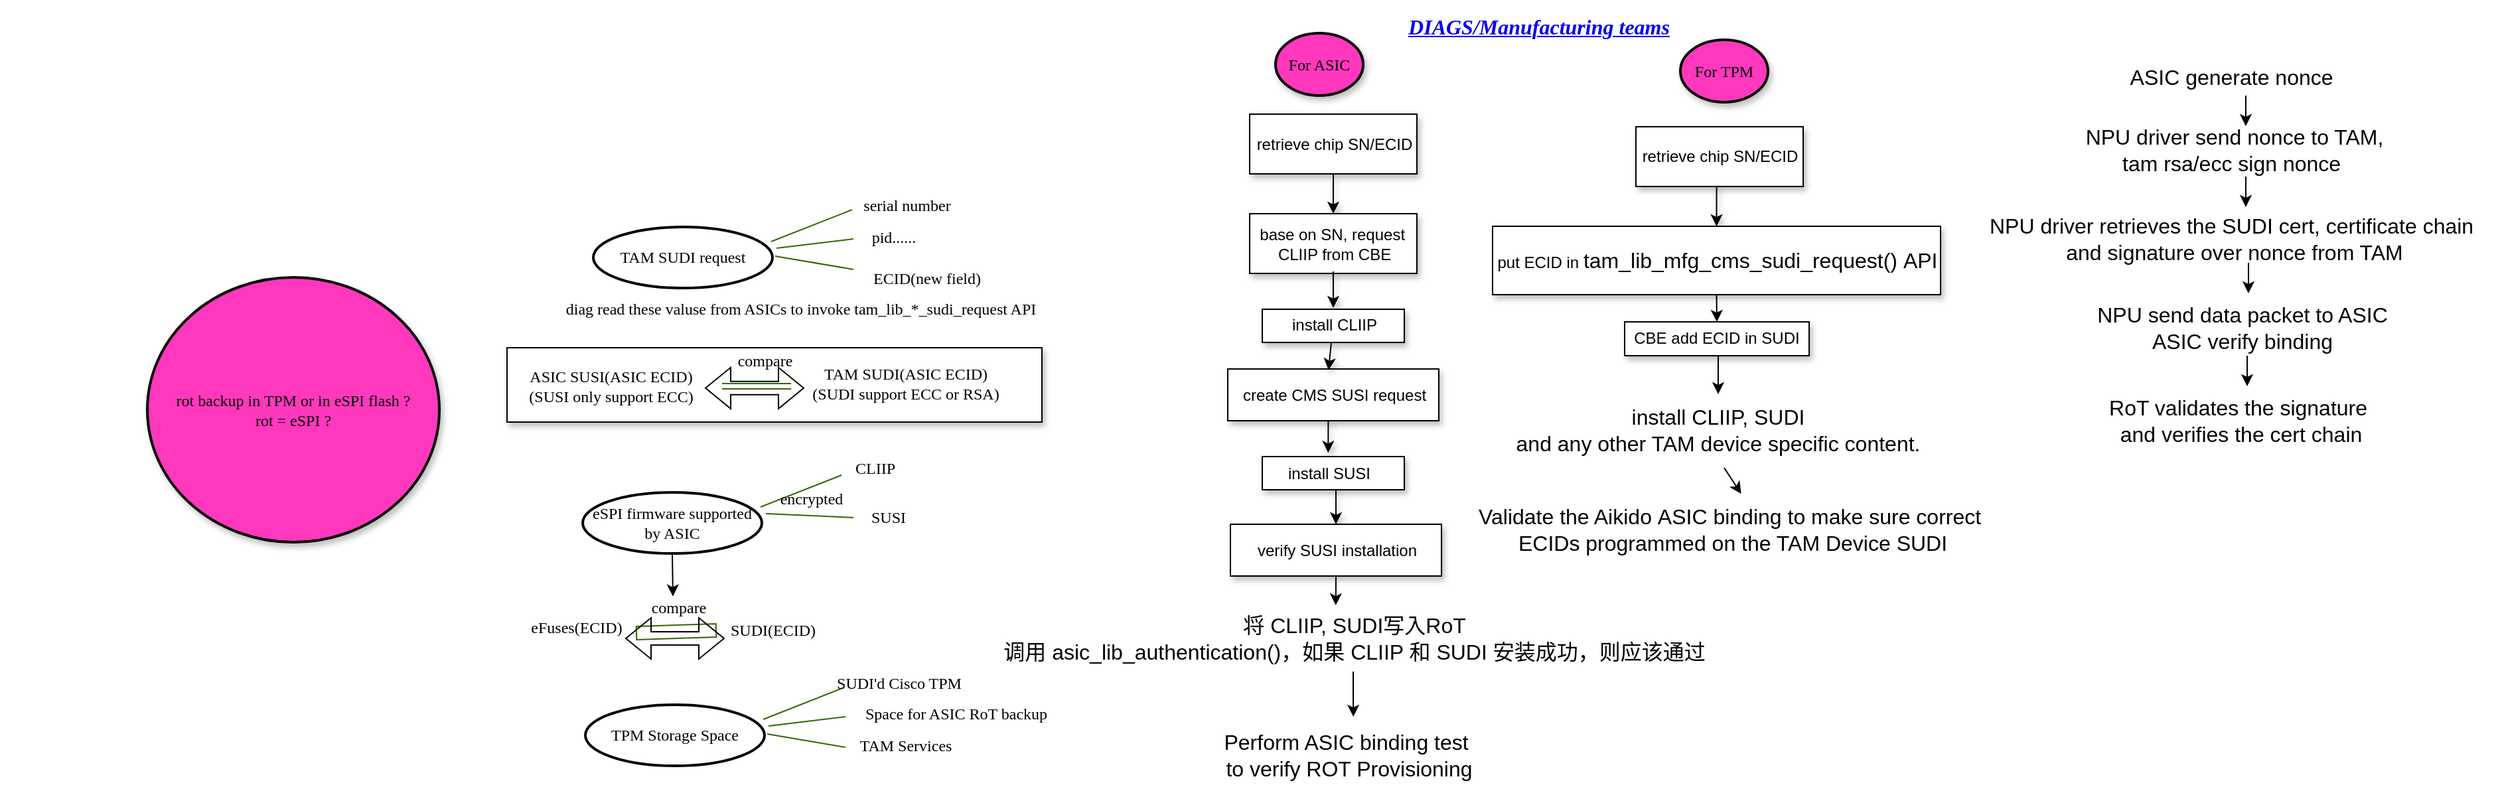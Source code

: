 <mxfile border="50" scale="3" compressed="false" locked="false" version="24.7.1" type="github">
  <diagram name="Blank" id="YmL12bMKpDGza6XwsDPr">
    <mxGraphModel dx="2479" dy="954" grid="0" gridSize="10" guides="1" tooltips="1" connect="1" arrows="1" fold="1" page="0" pageScale="1" pageWidth="827" pageHeight="1169" background="none" math="1" shadow="0">
      <root>
        <mxCell id="X5NqExCQtvZxIxQ7pmgY-0" />
        <mxCell id="1" parent="X5NqExCQtvZxIxQ7pmgY-0" />
        <mxCell id="aTX_-ej4Rg6P1lHDBfTl-43" value="" style="whiteSpace=wrap;html=1;shadow=1;" parent="1" vertex="1">
          <mxGeometry x="-532" y="214" width="403" height="56" as="geometry" />
        </mxCell>
        <mxCell id="aTX_-ej4Rg6P1lHDBfTl-1" value="&lt;font face=&quot;Comic Sans MS&quot;&gt;TAM SUDI request&lt;/font&gt;" style="ellipse;whiteSpace=wrap;html=1;align=center;container=1;recursiveResize=0;treeFolding=1;strokeWidth=2;" parent="1" vertex="1">
          <mxGeometry x="-467" y="123" width="135" height="46" as="geometry" />
        </mxCell>
        <mxCell id="aTX_-ej4Rg6P1lHDBfTl-12" value="" style="startArrow=none;endArrow=none;segment=10;strokeColor=#336600;rounded=0;fontSize=12;startSize=8;endSize=8;" parent="1" edge="1">
          <mxGeometry relative="1" as="geometry">
            <mxPoint x="-272" y="110" as="sourcePoint" />
            <mxPoint x="-333" y="134" as="targetPoint" />
          </mxGeometry>
        </mxCell>
        <mxCell id="aTX_-ej4Rg6P1lHDBfTl-13" value="serial number" style="text;html=1;resizable=0;points=[];align=center;verticalAlign=middle;labelBackgroundColor=none;fontFamily=Comic Sans MS;rotation=0;" parent="aTX_-ej4Rg6P1lHDBfTl-12" vertex="1" connectable="0">
          <mxGeometry x="0.257" relative="1" as="geometry">
            <mxPoint x="79" y="-18" as="offset" />
          </mxGeometry>
        </mxCell>
        <mxCell id="aTX_-ej4Rg6P1lHDBfTl-18" value="" style="startArrow=none;endArrow=none;segment=10;strokeColor=#336600;rounded=0;fontSize=12;startSize=8;endSize=8;" parent="1" edge="1">
          <mxGeometry relative="1" as="geometry">
            <mxPoint x="-271" y="132" as="sourcePoint" />
            <mxPoint x="-329" y="139" as="targetPoint" />
          </mxGeometry>
        </mxCell>
        <mxCell id="aTX_-ej4Rg6P1lHDBfTl-19" value="pid......" style="text;html=1;resizable=0;points=[];align=center;verticalAlign=middle;labelBackgroundColor=none;fontFamily=Comic Sans MS;rotation=0;" parent="aTX_-ej4Rg6P1lHDBfTl-18" vertex="1" connectable="0">
          <mxGeometry x="0.257" relative="1" as="geometry">
            <mxPoint x="66" y="-6" as="offset" />
          </mxGeometry>
        </mxCell>
        <mxCell id="aTX_-ej4Rg6P1lHDBfTl-20" value="" style="startArrow=none;endArrow=none;segment=10;strokeColor=#336600;rounded=0;fontSize=12;startSize=8;endSize=8;" parent="1" edge="1">
          <mxGeometry relative="1" as="geometry">
            <mxPoint x="-271" y="155" as="sourcePoint" />
            <mxPoint x="-330" y="145" as="targetPoint" />
          </mxGeometry>
        </mxCell>
        <mxCell id="aTX_-ej4Rg6P1lHDBfTl-21" value="diag read these valuse from ASICs to invoke tam_lib_*_sudi_request API" style="text;html=1;resizable=0;points=[];align=center;verticalAlign=middle;labelBackgroundColor=none;fontFamily=Comic Sans MS;rotation=0;" parent="aTX_-ej4Rg6P1lHDBfTl-20" vertex="1" connectable="0">
          <mxGeometry x="0.257" relative="1" as="geometry">
            <mxPoint x="-3" y="36" as="offset" />
          </mxGeometry>
        </mxCell>
        <mxCell id="aTX_-ej4Rg6P1lHDBfTl-22" value="ECID(new field)" style="text;html=1;resizable=0;points=[];align=center;verticalAlign=middle;labelBackgroundColor=none;fontFamily=Comic Sans MS;rotation=0;" parent="1" vertex="1" connectable="0">
          <mxGeometry x="-216.466" y="161.65" as="geometry" />
        </mxCell>
        <mxCell id="aTX_-ej4Rg6P1lHDBfTl-23" value="" style="startArrow=none;endArrow=none;segment=10;strokeColor=#336600;rounded=0;fontSize=12;shape=link;" parent="1" edge="1">
          <mxGeometry relative="1" as="geometry">
            <mxPoint x="-318" y="243" as="sourcePoint" />
            <mxPoint x="-370" y="243" as="targetPoint" />
          </mxGeometry>
        </mxCell>
        <mxCell id="aTX_-ej4Rg6P1lHDBfTl-24" value="TAM SUDI(ASIC ECID)&lt;div&gt;(SUDI support ECC or RSA)&lt;/div&gt;" style="text;html=1;resizable=0;points=[];align=center;verticalAlign=middle;labelBackgroundColor=none;fontFamily=Comic Sans MS;rotation=0;" parent="aTX_-ej4Rg6P1lHDBfTl-23" vertex="1" connectable="0">
          <mxGeometry x="0.257" relative="1" as="geometry">
            <mxPoint x="118" y="-2" as="offset" />
          </mxGeometry>
        </mxCell>
        <mxCell id="aTX_-ej4Rg6P1lHDBfTl-25" value="ASIC SUSI(ASIC ECID)&lt;div&gt;(SUSI only support ECC)&lt;/div&gt;" style="text;html=1;resizable=0;points=[];align=center;verticalAlign=middle;labelBackgroundColor=none;fontFamily=Comic Sans MS;rotation=0;" parent="aTX_-ej4Rg6P1lHDBfTl-23" vertex="1" connectable="0">
          <mxGeometry x="0.257" relative="1" as="geometry">
            <mxPoint x="-104" as="offset" />
          </mxGeometry>
        </mxCell>
        <mxCell id="aTX_-ej4Rg6P1lHDBfTl-26" value="compare" style="text;html=1;resizable=0;points=[];align=center;verticalAlign=middle;labelBackgroundColor=none;fontFamily=Comic Sans MS;rotation=0;" parent="1" vertex="1" connectable="0">
          <mxGeometry x="-243.0" y="246.995" as="geometry">
            <mxPoint x="-95" y="-23" as="offset" />
          </mxGeometry>
        </mxCell>
        <mxCell id="aTX_-ej4Rg6P1lHDBfTl-39" style="edgeStyle=orthogonalEdgeStyle;rounded=0;orthogonalLoop=1;jettySize=auto;html=1;exitX=0.5;exitY=1;exitDx=0;exitDy=0;" parent="1" source="aTX_-ej4Rg6P1lHDBfTl-27" edge="1">
          <mxGeometry relative="1" as="geometry">
            <mxPoint x="-407" y="401.333" as="targetPoint" />
          </mxGeometry>
        </mxCell>
        <mxCell id="aTX_-ej4Rg6P1lHDBfTl-27" value="&lt;font face=&quot;Comic Sans MS&quot;&gt;eSPI firmware supported by ASIC&lt;/font&gt;" style="ellipse;whiteSpace=wrap;html=1;align=center;container=1;recursiveResize=0;treeFolding=1;strokeWidth=2;" parent="1" vertex="1">
          <mxGeometry x="-475" y="323" width="135" height="46" as="geometry" />
        </mxCell>
        <mxCell id="aTX_-ej4Rg6P1lHDBfTl-28" value="" style="startArrow=none;endArrow=none;segment=10;strokeColor=#336600;rounded=0;fontSize=12;startSize=8;endSize=8;" parent="1" edge="1">
          <mxGeometry relative="1" as="geometry">
            <mxPoint x="-280" y="310" as="sourcePoint" />
            <mxPoint x="-341" y="334" as="targetPoint" />
          </mxGeometry>
        </mxCell>
        <mxCell id="aTX_-ej4Rg6P1lHDBfTl-29" value="CLIIP" style="text;html=1;resizable=0;points=[];align=center;verticalAlign=middle;labelBackgroundColor=none;fontFamily=Comic Sans MS;rotation=0;" parent="aTX_-ej4Rg6P1lHDBfTl-28" vertex="1" connectable="0">
          <mxGeometry x="0.257" relative="1" as="geometry">
            <mxPoint x="63" y="-20" as="offset" />
          </mxGeometry>
        </mxCell>
        <mxCell id="aTX_-ej4Rg6P1lHDBfTl-30" value="" style="startArrow=none;endArrow=none;segment=10;strokeColor=#336600;rounded=0;fontSize=12;startSize=8;endSize=8;" parent="1" edge="1">
          <mxGeometry relative="1" as="geometry">
            <mxPoint x="-271" y="342" as="sourcePoint" />
            <mxPoint x="-337" y="339" as="targetPoint" />
          </mxGeometry>
        </mxCell>
        <mxCell id="aTX_-ej4Rg6P1lHDBfTl-31" value="SUSI" style="text;html=1;resizable=0;points=[];align=center;verticalAlign=middle;labelBackgroundColor=none;fontFamily=Comic Sans MS;rotation=0;" parent="aTX_-ej4Rg6P1lHDBfTl-30" vertex="1" connectable="0">
          <mxGeometry x="0.257" relative="1" as="geometry">
            <mxPoint x="67" y="2" as="offset" />
          </mxGeometry>
        </mxCell>
        <mxCell id="aTX_-ej4Rg6P1lHDBfTl-34" value="encrypted" style="text;html=1;resizable=0;points=[];align=center;verticalAlign=middle;labelBackgroundColor=none;fontFamily=Comic Sans MS;rotation=0;" parent="1" vertex="1" connectable="0">
          <mxGeometry x="-264.996" y="323.0" as="geometry">
            <mxPoint x="-38" y="5" as="offset" />
          </mxGeometry>
        </mxCell>
        <mxCell id="aTX_-ej4Rg6P1lHDBfTl-35" value="" style="startArrow=none;endArrow=none;segment=10;strokeColor=#336600;rounded=0;fontSize=12;shape=flexArrow;" parent="1" edge="1">
          <mxGeometry relative="1" as="geometry">
            <mxPoint x="-374" y="427" as="sourcePoint" />
            <mxPoint x="-435" y="429" as="targetPoint" />
          </mxGeometry>
        </mxCell>
        <mxCell id="aTX_-ej4Rg6P1lHDBfTl-36" value="SUDI(ECID)" style="text;html=1;resizable=0;points=[];align=center;verticalAlign=middle;labelBackgroundColor=none;fontFamily=Comic Sans MS;rotation=0;" parent="aTX_-ej4Rg6P1lHDBfTl-35" vertex="1" connectable="0">
          <mxGeometry x="0.257" relative="1" as="geometry">
            <mxPoint x="80" y="-2" as="offset" />
          </mxGeometry>
        </mxCell>
        <mxCell id="aTX_-ej4Rg6P1lHDBfTl-37" value="eFuses(ECID)" style="text;html=1;resizable=0;points=[];align=center;verticalAlign=middle;labelBackgroundColor=none;fontFamily=Comic Sans MS;rotation=0;" parent="aTX_-ej4Rg6P1lHDBfTl-35" vertex="1" connectable="0">
          <mxGeometry x="0.257" relative="1" as="geometry">
            <mxPoint x="-68" y="-4" as="offset" />
          </mxGeometry>
        </mxCell>
        <mxCell id="aTX_-ej4Rg6P1lHDBfTl-38" value="compare" style="text;html=1;resizable=0;points=[];align=center;verticalAlign=middle;labelBackgroundColor=none;fontFamily=Comic Sans MS;rotation=0;" parent="1" vertex="1" connectable="0">
          <mxGeometry x="-308.0" y="432.995" as="geometry">
            <mxPoint x="-95" y="-23" as="offset" />
          </mxGeometry>
        </mxCell>
        <mxCell id="aTX_-ej4Rg6P1lHDBfTl-44" value="&lt;font face=&quot;Comic Sans MS&quot;&gt;TPM Storage Space&lt;/font&gt;" style="ellipse;whiteSpace=wrap;html=1;align=center;container=1;recursiveResize=0;treeFolding=1;strokeWidth=2;" parent="1" vertex="1">
          <mxGeometry x="-473" y="483" width="135" height="46" as="geometry" />
        </mxCell>
        <mxCell id="aTX_-ej4Rg6P1lHDBfTl-45" value="" style="startArrow=none;endArrow=none;segment=10;strokeColor=#336600;rounded=0;fontSize=12;startSize=8;endSize=8;" parent="1" edge="1">
          <mxGeometry relative="1" as="geometry">
            <mxPoint x="-278" y="470" as="sourcePoint" />
            <mxPoint x="-339" y="494" as="targetPoint" />
          </mxGeometry>
        </mxCell>
        <mxCell id="aTX_-ej4Rg6P1lHDBfTl-46" value="SUDI&#39;d Cisco TPM" style="text;html=1;resizable=0;points=[];align=center;verticalAlign=middle;labelBackgroundColor=none;fontFamily=Comic Sans MS;rotation=0;" parent="aTX_-ej4Rg6P1lHDBfTl-45" vertex="1" connectable="0">
          <mxGeometry x="0.257" relative="1" as="geometry">
            <mxPoint x="79" y="-18" as="offset" />
          </mxGeometry>
        </mxCell>
        <mxCell id="aTX_-ej4Rg6P1lHDBfTl-47" value="" style="startArrow=none;endArrow=none;segment=10;strokeColor=#336600;rounded=0;fontSize=12;startSize=8;endSize=8;" parent="1" edge="1">
          <mxGeometry relative="1" as="geometry">
            <mxPoint x="-277" y="492" as="sourcePoint" />
            <mxPoint x="-335" y="499" as="targetPoint" />
          </mxGeometry>
        </mxCell>
        <mxCell id="aTX_-ej4Rg6P1lHDBfTl-48" value="Space for ASIC RoT backup" style="text;html=1;resizable=0;points=[];align=center;verticalAlign=middle;labelBackgroundColor=none;fontFamily=Comic Sans MS;rotation=0;" parent="aTX_-ej4Rg6P1lHDBfTl-47" vertex="1" connectable="0">
          <mxGeometry x="0.257" relative="1" as="geometry">
            <mxPoint x="119" y="-7" as="offset" />
          </mxGeometry>
        </mxCell>
        <mxCell id="aTX_-ej4Rg6P1lHDBfTl-49" value="" style="startArrow=none;endArrow=none;segment=10;strokeColor=#336600;rounded=0;fontSize=12;startSize=8;endSize=8;" parent="1" edge="1">
          <mxGeometry relative="1" as="geometry">
            <mxPoint x="-277" y="515" as="sourcePoint" />
            <mxPoint x="-336" y="505" as="targetPoint" />
          </mxGeometry>
        </mxCell>
        <mxCell id="aTX_-ej4Rg6P1lHDBfTl-51" value="TAM Services" style="text;html=1;resizable=0;points=[];align=center;verticalAlign=middle;labelBackgroundColor=none;fontFamily=Comic Sans MS;rotation=0;" parent="1" vertex="1" connectable="0">
          <mxGeometry x="-232.466" y="513.65" as="geometry" />
        </mxCell>
        <mxCell id="ju6k5pHE7lARewc20TCf-1" value="&lt;font face=&quot;Comic Sans MS&quot;&gt;rot backup in TPM or in eSPI flash ?&lt;/font&gt;&lt;div&gt;&lt;font face=&quot;Comic Sans MS&quot;&gt;rot = eSPI ?&lt;/font&gt;&lt;/div&gt;" style="ellipse;whiteSpace=wrap;html=1;align=center;container=1;recursiveResize=0;treeFolding=1;strokeWidth=2;shadow=1;fillColor=#FF38BD;" parent="1" vertex="1">
          <mxGeometry x="-803" y="161" width="220" height="199.5" as="geometry" />
        </mxCell>
        <mxCell id="Tv043VacSI13TBImzbUp-4" style="edgeStyle=orthogonalEdgeStyle;rounded=0;orthogonalLoop=1;jettySize=auto;html=1;exitX=0.5;exitY=1;exitDx=0;exitDy=0;entryX=0.5;entryY=0;entryDx=0;entryDy=0;shadow=1;" edge="1" parent="1" source="Tv043VacSI13TBImzbUp-2" target="Tv043VacSI13TBImzbUp-5">
          <mxGeometry relative="1" as="geometry">
            <mxPoint x="93" y="108" as="targetPoint" />
          </mxGeometry>
        </mxCell>
        <mxCell id="Tv043VacSI13TBImzbUp-2" value="" style="rounded=0;whiteSpace=wrap;html=1;shadow=1;" vertex="1" parent="1">
          <mxGeometry x="27.5" y="38" width="126" height="45" as="geometry" />
        </mxCell>
        <mxCell id="Tv043VacSI13TBImzbUp-3" value="retrieve chip SN/ECID" style="text;html=1;align=center;verticalAlign=middle;resizable=0;points=[];autosize=1;strokeColor=none;fillColor=none;shadow=1;" vertex="1" parent="1">
          <mxGeometry x="23" y="47.5" width="135" height="26" as="geometry" />
        </mxCell>
        <mxCell id="Tv043VacSI13TBImzbUp-5" value="" style="rounded=0;whiteSpace=wrap;html=1;shadow=1;" vertex="1" parent="1">
          <mxGeometry x="27.5" y="113" width="126" height="45" as="geometry" />
        </mxCell>
        <mxCell id="Tv043VacSI13TBImzbUp-9" value="" style="edgeStyle=orthogonalEdgeStyle;rounded=0;orthogonalLoop=1;jettySize=auto;html=1;shadow=1;" edge="1" parent="1" source="Tv043VacSI13TBImzbUp-6" target="Tv043VacSI13TBImzbUp-8">
          <mxGeometry relative="1" as="geometry" />
        </mxCell>
        <mxCell id="Tv043VacSI13TBImzbUp-6" value="base on SN, request&amp;nbsp;&lt;div&gt;CLIIP from CBE&lt;/div&gt;" style="text;html=1;align=center;verticalAlign=middle;resizable=0;points=[];autosize=1;strokeColor=none;fillColor=none;shadow=1;" vertex="1" parent="1">
          <mxGeometry x="25" y="115.5" width="131" height="41" as="geometry" />
        </mxCell>
        <mxCell id="Tv043VacSI13TBImzbUp-7" value="" style="rounded=0;whiteSpace=wrap;html=1;shadow=1;" vertex="1" parent="1">
          <mxGeometry x="37" y="185" width="107" height="25" as="geometry" />
        </mxCell>
        <mxCell id="Tv043VacSI13TBImzbUp-8" value="install CLIIP" style="text;html=1;align=center;verticalAlign=middle;resizable=0;points=[];autosize=1;strokeColor=none;fillColor=none;shadow=1;" vertex="1" parent="1">
          <mxGeometry x="49.5" y="184" width="82" height="26" as="geometry" />
        </mxCell>
        <mxCell id="Tv043VacSI13TBImzbUp-10" value="" style="rounded=0;whiteSpace=wrap;html=1;shadow=1;" vertex="1" parent="1">
          <mxGeometry x="11" y="230" width="159" height="39" as="geometry" />
        </mxCell>
        <mxCell id="Tv043VacSI13TBImzbUp-11" value="create CMS SUSI request" style="text;html=1;align=center;verticalAlign=middle;resizable=0;points=[];autosize=1;strokeColor=none;fillColor=none;shadow=1;" vertex="1" parent="1">
          <mxGeometry x="12.5" y="236.5" width="156" height="26" as="geometry" />
        </mxCell>
        <mxCell id="Tv043VacSI13TBImzbUp-13" value="" style="endArrow=classic;html=1;rounded=0;entryX=0.477;entryY=-0.218;entryDx=0;entryDy=0;entryPerimeter=0;shadow=1;" edge="1" parent="1" target="Tv043VacSI13TBImzbUp-11">
          <mxGeometry width="50" height="50" relative="1" as="geometry">
            <mxPoint x="89" y="210" as="sourcePoint" />
            <mxPoint x="87" y="226" as="targetPoint" />
          </mxGeometry>
        </mxCell>
        <mxCell id="Tv043VacSI13TBImzbUp-20" style="edgeStyle=orthogonalEdgeStyle;rounded=0;orthogonalLoop=1;jettySize=auto;html=1;exitX=0.5;exitY=1;exitDx=0;exitDy=0;entryX=0.5;entryY=0;entryDx=0;entryDy=0;shadow=1;" edge="1" parent="1" source="Tv043VacSI13TBImzbUp-15" target="Tv043VacSI13TBImzbUp-18">
          <mxGeometry relative="1" as="geometry" />
        </mxCell>
        <mxCell id="Tv043VacSI13TBImzbUp-15" value="" style="rounded=0;whiteSpace=wrap;html=1;shadow=1;" vertex="1" parent="1">
          <mxGeometry x="37" y="296" width="107" height="25" as="geometry" />
        </mxCell>
        <mxCell id="Tv043VacSI13TBImzbUp-16" value="install SUSI" style="text;html=1;align=center;verticalAlign=middle;resizable=0;points=[];autosize=1;strokeColor=none;fillColor=none;shadow=1;" vertex="1" parent="1">
          <mxGeometry x="47" y="295.5" width="80" height="26" as="geometry" />
        </mxCell>
        <mxCell id="Tv043VacSI13TBImzbUp-17" style="edgeStyle=orthogonalEdgeStyle;rounded=0;orthogonalLoop=1;jettySize=auto;html=1;exitX=0.5;exitY=1;exitDx=0;exitDy=0;entryX=0.496;entryY=-0.09;entryDx=0;entryDy=0;entryPerimeter=0;shadow=1;" edge="1" parent="1" source="Tv043VacSI13TBImzbUp-10" target="Tv043VacSI13TBImzbUp-16">
          <mxGeometry relative="1" as="geometry" />
        </mxCell>
        <mxCell id="Tv043VacSI13TBImzbUp-18" value="" style="rounded=0;whiteSpace=wrap;html=1;shadow=1;" vertex="1" parent="1">
          <mxGeometry x="13" y="347" width="159" height="39" as="geometry" />
        </mxCell>
        <mxCell id="Tv043VacSI13TBImzbUp-19" value="verify SUSI installation" style="text;html=1;align=center;verticalAlign=middle;resizable=0;points=[];autosize=1;strokeColor=none;fillColor=none;shadow=1;" vertex="1" parent="1">
          <mxGeometry x="23.5" y="353.5" width="138" height="26" as="geometry" />
        </mxCell>
        <mxCell id="Tv043VacSI13TBImzbUp-22" value="&lt;a name=&quot;_Toc149315524&quot;&gt;&lt;span style=&quot;font-size:12.0pt;font-family:&amp;quot;Times New Roman&amp;quot;,serif;mso-fareast-font-family:&lt;br/&gt;&amp;quot;Times New Roman&amp;quot;;mso-ansi-language:EN-US;mso-fareast-language:EN-US;&lt;br/&gt;mso-bidi-language:AR-SA&quot; lang=&quot;EN-US&quot;&gt;DIAGS/Manufacturing teams&lt;/span&gt;&lt;/a&gt;" style="text;html=1;align=center;verticalAlign=middle;resizable=0;points=[];autosize=1;strokeColor=none;fillColor=none;shadow=1;fontStyle=3" vertex="1" parent="1">
          <mxGeometry x="141" y="-44" width="208" height="31" as="geometry" />
        </mxCell>
        <mxCell id="Tv043VacSI13TBImzbUp-23" style="edgeStyle=orthogonalEdgeStyle;rounded=0;orthogonalLoop=1;jettySize=auto;html=1;exitX=0.5;exitY=1;exitDx=0;exitDy=0;entryX=0.5;entryY=0;entryDx=0;entryDy=0;shadow=1;" edge="1" parent="1" source="Tv043VacSI13TBImzbUp-24" target="Tv043VacSI13TBImzbUp-26">
          <mxGeometry relative="1" as="geometry">
            <mxPoint x="384" y="117.5" as="targetPoint" />
          </mxGeometry>
        </mxCell>
        <mxCell id="Tv043VacSI13TBImzbUp-24" value="&lt;span style=&quot;text-wrap: nowrap;&quot;&gt;retrieve chip SN/ECID&lt;/span&gt;" style="rounded=0;whiteSpace=wrap;html=1;shadow=1;" vertex="1" parent="1">
          <mxGeometry x="318.5" y="47.5" width="126" height="45" as="geometry" />
        </mxCell>
        <mxCell id="Tv043VacSI13TBImzbUp-43" style="edgeStyle=orthogonalEdgeStyle;rounded=0;orthogonalLoop=1;jettySize=auto;html=1;exitX=0.5;exitY=1;exitDx=0;exitDy=0;entryX=0.5;entryY=0;entryDx=0;entryDy=0;" edge="1" parent="1" source="Tv043VacSI13TBImzbUp-26" target="Tv043VacSI13TBImzbUp-29">
          <mxGeometry relative="1" as="geometry" />
        </mxCell>
        <mxCell id="Tv043VacSI13TBImzbUp-26" value="put ECID in&amp;nbsp;&lt;span style=&quot;font-size:12.0pt;font-family:&lt;br/&gt;&amp;quot;Times New Roman&amp;quot;,serif;mso-fareast-font-family:&amp;quot;Times New Roman&amp;quot;;mso-ansi-language:&lt;br/&gt;EN-US;mso-fareast-language:EN-US;mso-bidi-language:AR-SA&quot; lang=&quot;EN-US&quot;&gt;tam_lib_mfg_cms_sudi_request()&amp;nbsp;API&lt;/span&gt;" style="rounded=0;whiteSpace=wrap;html=1;shadow=1;" vertex="1" parent="1">
          <mxGeometry x="210.5" y="122.5" width="337.5" height="51.5" as="geometry" />
        </mxCell>
        <mxCell id="Tv043VacSI13TBImzbUp-29" value="CBE add ECID in SUDI" style="rounded=0;whiteSpace=wrap;html=1;shadow=1;" vertex="1" parent="1">
          <mxGeometry x="310" y="194.5" width="139" height="25.5" as="geometry" />
        </mxCell>
        <mxCell id="Tv043VacSI13TBImzbUp-44" value="&lt;span style=&quot;font-size:12.0pt;font-family:&lt;br/&gt;&amp;quot;Times New Roman&amp;quot;,serif;mso-fareast-font-family:&amp;quot;Times New Roman&amp;quot;;mso-ansi-language:&lt;br/&gt;EN-US;mso-fareast-language:EN-US;mso-bidi-language:AR-SA&quot; lang=&quot;EN-US&quot;&gt;install CLIIP, SUDI&lt;br/&gt;and any other TAM device specific content.&lt;/span&gt;" style="text;html=1;align=center;verticalAlign=middle;resizable=0;points=[];autosize=1;strokeColor=none;fillColor=none;shadow=1;" vertex="1" parent="1">
          <mxGeometry x="218.5" y="251" width="322" height="50" as="geometry" />
        </mxCell>
        <mxCell id="Tv043VacSI13TBImzbUp-45" style="edgeStyle=orthogonalEdgeStyle;rounded=0;orthogonalLoop=1;jettySize=auto;html=1;exitX=0.5;exitY=1;exitDx=0;exitDy=0;entryX=0.503;entryY=-0.041;entryDx=0;entryDy=0;entryPerimeter=0;" edge="1" parent="1" source="Tv043VacSI13TBImzbUp-29" target="Tv043VacSI13TBImzbUp-44">
          <mxGeometry relative="1" as="geometry" />
        </mxCell>
        <mxCell id="Tv043VacSI13TBImzbUp-46" value="&lt;span style=&quot;font-size:12.0pt;font-family:&lt;br/&gt;&amp;quot;Times New Roman&amp;quot;,serif;mso-fareast-font-family:&amp;quot;Times New Roman&amp;quot;;mso-ansi-language:&lt;br/&gt;EN-US;mso-fareast-language:EN-US;mso-bidi-language:AR-SA&quot; lang=&quot;EN-US&quot;&gt;Validate the Aikido&amp;nbsp;ASIC binding to make sure correct&amp;nbsp;&lt;/span&gt;&lt;div&gt;&lt;span style=&quot;font-size:12.0pt;font-family:&lt;br/&gt;&amp;quot;Times New Roman&amp;quot;,serif;mso-fareast-font-family:&amp;quot;Times New Roman&amp;quot;;mso-ansi-language:&lt;br/&gt;EN-US;mso-fareast-language:EN-US;mso-bidi-language:AR-SA&quot; lang=&quot;EN-US&quot;&gt;ECIDs programmed on the TAM Device SUDI&lt;/span&gt;&lt;br&gt;&lt;/div&gt;" style="text;html=1;align=center;verticalAlign=middle;resizable=0;points=[];autosize=1;strokeColor=none;fillColor=none;shadow=1;" vertex="1" parent="1">
          <mxGeometry x="191" y="326" width="400" height="50" as="geometry" />
        </mxCell>
        <mxCell id="Tv043VacSI13TBImzbUp-47" value="" style="endArrow=classic;html=1;rounded=0;entryX=0.517;entryY=-0.039;entryDx=0;entryDy=0;entryPerimeter=0;exitX=0.517;exitY=1.069;exitDx=0;exitDy=0;exitPerimeter=0;" edge="1" parent="1" source="Tv043VacSI13TBImzbUp-44" target="Tv043VacSI13TBImzbUp-46">
          <mxGeometry width="50" height="50" relative="1" as="geometry">
            <mxPoint x="298" y="267" as="sourcePoint" />
            <mxPoint x="348" y="217" as="targetPoint" />
          </mxGeometry>
        </mxCell>
        <mxCell id="Tv043VacSI13TBImzbUp-48" value="&lt;font face=&quot;Comic Sans MS&quot;&gt;For ASIC&lt;/font&gt;" style="ellipse;whiteSpace=wrap;html=1;align=center;container=1;recursiveResize=0;treeFolding=1;strokeWidth=2;shadow=1;fillColor=#FF38BD;" vertex="1" parent="1">
          <mxGeometry x="47" y="-23" width="66" height="47" as="geometry" />
        </mxCell>
        <mxCell id="Tv043VacSI13TBImzbUp-49" value="&lt;font face=&quot;Comic Sans MS&quot;&gt;For TPM&lt;/font&gt;" style="ellipse;whiteSpace=wrap;html=1;align=center;container=1;recursiveResize=0;treeFolding=1;strokeWidth=2;shadow=1;fillColor=#FF38BD;" vertex="1" parent="1">
          <mxGeometry x="352" y="-18" width="66" height="47" as="geometry" />
        </mxCell>
        <mxCell id="Tv043VacSI13TBImzbUp-54" value="" style="edgeStyle=orthogonalEdgeStyle;rounded=0;orthogonalLoop=1;jettySize=auto;html=1;entryX=0.52;entryY=-0.08;entryDx=0;entryDy=0;entryPerimeter=0;" edge="1" parent="1" source="Tv043VacSI13TBImzbUp-50" target="Tv043VacSI13TBImzbUp-53">
          <mxGeometry relative="1" as="geometry" />
        </mxCell>
        <mxCell id="Tv043VacSI13TBImzbUp-50" value="&lt;div&gt;&lt;span style=&quot;font-size: 16px;&quot;&gt;将 CLIIP, SUDI写入RoT&lt;/span&gt;&lt;br&gt;&lt;/div&gt;&lt;div&gt;&lt;span style=&quot;font-size: 16px;&quot;&gt;调用 asic_lib_authentication()，如果 CLIIP 和 SUDI 安装成功，则应该通过&lt;/span&gt;&lt;br&gt;&lt;/div&gt;" style="text;html=1;align=center;verticalAlign=middle;resizable=0;points=[];autosize=1;strokeColor=none;fillColor=none;shadow=1;" vertex="1" parent="1">
          <mxGeometry x="-168" y="408" width="547" height="50" as="geometry" />
        </mxCell>
        <mxCell id="Tv043VacSI13TBImzbUp-52" style="edgeStyle=orthogonalEdgeStyle;rounded=0;orthogonalLoop=1;jettySize=auto;html=1;exitX=0.5;exitY=1;exitDx=0;exitDy=0;entryX=0.476;entryY=0.001;entryDx=0;entryDy=0;entryPerimeter=0;" edge="1" parent="1" source="Tv043VacSI13TBImzbUp-18" target="Tv043VacSI13TBImzbUp-50">
          <mxGeometry relative="1" as="geometry" />
        </mxCell>
        <mxCell id="Tv043VacSI13TBImzbUp-53" value="&lt;div&gt;&lt;span style=&quot;font-size:12.0pt;font-family:&lt;br/&gt;&amp;quot;Times New Roman&amp;quot;,serif;mso-fareast-font-family:&amp;quot;Times New Roman&amp;quot;;mso-ansi-language:&lt;br/&gt;EN-US;mso-fareast-language:EN-US;mso-bidi-language:AR-SA&quot; lang=&quot;EN-US&quot;&gt;Perform ASIC binding&amp;nbsp;test&amp;nbsp;&lt;/span&gt;&lt;/div&gt;&lt;div&gt;&lt;span style=&quot;font-size:12.0pt;font-family:&lt;br/&gt;&amp;quot;Times New Roman&amp;quot;,serif;mso-fareast-font-family:&amp;quot;Times New Roman&amp;quot;;mso-ansi-language:&lt;br/&gt;EN-US;mso-fareast-language:EN-US;mso-bidi-language:AR-SA&quot; lang=&quot;EN-US&quot;&gt;to verify ROT Provisioning&lt;/span&gt;&lt;br&gt;&lt;/div&gt;" style="text;html=1;align=center;verticalAlign=middle;resizable=0;points=[];autosize=1;strokeColor=none;fillColor=none;shadow=1;" vertex="1" parent="1">
          <mxGeometry x="-2" y="496" width="207" height="50" as="geometry" />
        </mxCell>
        <mxCell id="Tv043VacSI13TBImzbUp-55" value="" style="shape=flexArrow;endArrow=classic;startArrow=classic;html=1;rounded=0;" edge="1" parent="1">
          <mxGeometry width="100" height="100" relative="1" as="geometry">
            <mxPoint x="-383" y="244.41" as="sourcePoint" />
            <mxPoint x="-308" y="244.41" as="targetPoint" />
          </mxGeometry>
        </mxCell>
        <mxCell id="Tv043VacSI13TBImzbUp-56" value="" style="shape=flexArrow;endArrow=classic;startArrow=classic;html=1;rounded=0;" edge="1" parent="1">
          <mxGeometry width="100" height="100" relative="1" as="geometry">
            <mxPoint x="-443" y="433" as="sourcePoint" />
            <mxPoint x="-368" y="433" as="targetPoint" />
          </mxGeometry>
        </mxCell>
        <mxCell id="Tv043VacSI13TBImzbUp-57" value="&lt;div&gt;&lt;span style=&quot;font-size: 16px;&quot;&gt;ASIC generate nonce&amp;nbsp;&lt;/span&gt;&lt;/div&gt;" style="text;html=1;align=center;verticalAlign=middle;resizable=0;points=[];autosize=1;strokeColor=none;fillColor=none;shadow=1;" vertex="1" parent="1">
          <mxGeometry x="681" y="-6" width="175" height="31" as="geometry" />
        </mxCell>
        <mxCell id="Tv043VacSI13TBImzbUp-58" value="&lt;div&gt;&lt;span style=&quot;font-size: 16px;&quot;&gt;NPU driver send nonce to TAM,&lt;/span&gt;&lt;/div&gt;&lt;div&gt;&lt;span style=&quot;font-size: 16px;&quot;&gt;tam rsa/ecc sign nonce&amp;nbsp;&lt;/span&gt;&lt;/div&gt;" style="text;html=1;align=center;verticalAlign=middle;resizable=0;points=[];autosize=1;strokeColor=none;fillColor=none;shadow=1;" vertex="1" parent="1">
          <mxGeometry x="648" y="40" width="242" height="50" as="geometry" />
        </mxCell>
        <mxCell id="Tv043VacSI13TBImzbUp-59" value="&lt;span style=&quot;font-size:12.0pt;font-family:&lt;br/&gt;&amp;quot;Times New Roman&amp;quot;,serif;mso-fareast-font-family:Calibri;mso-ansi-language:EN-US;&lt;br/&gt;mso-fareast-language:EN-US;mso-bidi-language:AR-SA&quot; lang=&quot;EN-US&quot;&gt;NPU driver retrieves the&amp;nbsp;SUDI cert, certificate chain&amp;nbsp;&lt;/span&gt;&lt;div&gt;&lt;span style=&quot;font-size:12.0pt;font-family:&lt;br/&gt;&amp;quot;Times New Roman&amp;quot;,serif;mso-fareast-font-family:Calibri;mso-ansi-language:EN-US;&lt;br/&gt;mso-fareast-language:EN-US;mso-bidi-language:AR-SA&quot; lang=&quot;EN-US&quot;&gt;and signature over nonce from TAM&lt;/span&gt;&lt;br&gt;&lt;/div&gt;" style="text;html=1;align=center;verticalAlign=middle;resizable=0;points=[];autosize=1;strokeColor=none;fillColor=none;shadow=1;" vertex="1" parent="1">
          <mxGeometry x="575.5" y="107" width="387" height="50" as="geometry" />
        </mxCell>
        <mxCell id="Tv043VacSI13TBImzbUp-60" value="&lt;div&gt;&lt;span style=&quot;font-size: 16px;&quot;&gt;NPU send data packet to ASIC&lt;/span&gt;&lt;/div&gt;&lt;div&gt;&lt;span style=&quot;font-size: 16px;&quot;&gt;ASIC verify binding&lt;/span&gt;&lt;/div&gt;" style="text;html=1;align=center;verticalAlign=middle;resizable=0;points=[];autosize=1;strokeColor=none;fillColor=none;shadow=1;" vertex="1" parent="1">
          <mxGeometry x="656" y="174" width="237" height="50" as="geometry" />
        </mxCell>
        <mxCell id="Tv043VacSI13TBImzbUp-65" value="" style="group" vertex="1" connectable="0" parent="1">
          <mxGeometry x="778" y="40" width="2" height="121" as="geometry" />
        </mxCell>
        <mxCell id="Tv043VacSI13TBImzbUp-61" value="" style="endArrow=classic;html=1;rounded=0;" edge="1" parent="Tv043VacSI13TBImzbUp-65">
          <mxGeometry width="50" height="50" relative="1" as="geometry">
            <mxPoint x="2" y="110" as="sourcePoint" />
            <mxPoint x="2" y="133" as="targetPoint" />
          </mxGeometry>
        </mxCell>
        <mxCell id="Tv043VacSI13TBImzbUp-62" value="" style="endArrow=classic;html=1;rounded=0;" edge="1" parent="Tv043VacSI13TBImzbUp-65">
          <mxGeometry width="50" height="50" relative="1" as="geometry">
            <mxPoint y="45" as="sourcePoint" />
            <mxPoint y="68" as="targetPoint" />
          </mxGeometry>
        </mxCell>
        <mxCell id="Tv043VacSI13TBImzbUp-63" value="" style="endArrow=classic;html=1;rounded=0;" edge="1" parent="Tv043VacSI13TBImzbUp-65">
          <mxGeometry width="50" height="50" relative="1" as="geometry">
            <mxPoint y="-16" as="sourcePoint" />
            <mxPoint y="7" as="targetPoint" />
          </mxGeometry>
        </mxCell>
        <mxCell id="Tv043VacSI13TBImzbUp-67" value="" style="shape=image;html=1;verticalAlign=top;verticalLabelPosition=bottom;labelBackgroundColor=#ffffff;imageAspect=0;aspect=fixed;image=https://cdn1.iconfinder.com/data/icons/unicons-line-vol-5/24/question-128.png" vertex="1" parent="1">
          <mxGeometry x="-914" y="180" width="164" height="164" as="geometry" />
        </mxCell>
        <mxCell id="Tv043VacSI13TBImzbUp-68" value="&lt;span style=&quot;font-size:12.0pt;font-family:&lt;br/&gt;&amp;quot;Times New Roman&amp;quot;,serif;mso-fareast-font-family:Calibri;mso-ansi-language:EN-US;&lt;br/&gt;mso-fareast-language:EN-US;mso-bidi-language:AR-SA&quot; lang=&quot;EN-US&quot;&gt;RoT validates the signature&amp;nbsp;&lt;/span&gt;&lt;div&gt;&lt;span style=&quot;font-size:12.0pt;font-family:&lt;br/&gt;&amp;quot;Times New Roman&amp;quot;,serif;mso-fareast-font-family:Calibri;mso-ansi-language:EN-US;&lt;br/&gt;mso-fareast-language:EN-US;mso-bidi-language:AR-SA&quot; lang=&quot;EN-US&quot;&gt;and verifies the cert chain&lt;/span&gt;&lt;br&gt;&lt;/div&gt;" style="text;html=1;align=center;verticalAlign=middle;resizable=0;points=[];autosize=1;strokeColor=none;fillColor=none;shadow=1;" vertex="1" parent="1">
          <mxGeometry x="665" y="244" width="217" height="50" as="geometry" />
        </mxCell>
        <mxCell id="Tv043VacSI13TBImzbUp-69" value="" style="endArrow=classic;html=1;rounded=0;" edge="1" parent="1">
          <mxGeometry width="50" height="50" relative="1" as="geometry">
            <mxPoint x="779" y="220" as="sourcePoint" />
            <mxPoint x="779" y="243" as="targetPoint" />
          </mxGeometry>
        </mxCell>
      </root>
    </mxGraphModel>
  </diagram>
</mxfile>
